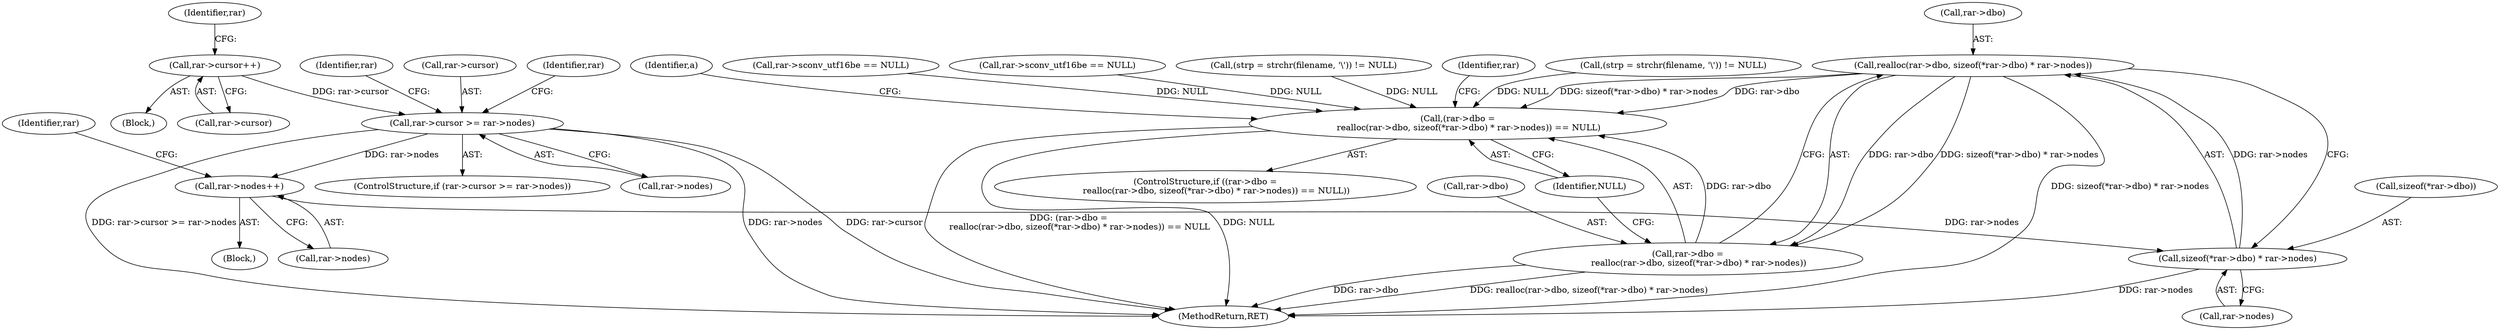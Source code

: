 digraph "0_libarchive_bfcfe6f04ed20db2504db8a254d1f40a1d84eb28_0@API" {
"1001129" [label="(Call,realloc(rar->dbo, sizeof(*rar->dbo) * rar->nodes))"];
"1001133" [label="(Call,sizeof(*rar->dbo) * rar->nodes)"];
"1001119" [label="(Call,rar->nodes++)"];
"1001111" [label="(Call,rar->cursor >= rar->nodes)"];
"1001106" [label="(Call,rar->cursor++)"];
"1001124" [label="(Call,(rar->dbo =\n        realloc(rar->dbo, sizeof(*rar->dbo) * rar->nodes)) == NULL)"];
"1001125" [label="(Call,rar->dbo =\n        realloc(rar->dbo, sizeof(*rar->dbo) * rar->nodes))"];
"1001129" [label="(Call,realloc(rar->dbo, sizeof(*rar->dbo) * rar->nodes))"];
"1001147" [label="(Identifier,a)"];
"1000953" [label="(Call,rar->sconv_utf16be == NULL)"];
"1001106" [label="(Call,rar->cursor++)"];
"1001127" [label="(Identifier,rar)"];
"1001124" [label="(Call,(rar->dbo =\n        realloc(rar->dbo, sizeof(*rar->dbo) * rar->nodes)) == NULL)"];
"1001754" [label="(MethodReturn,RET)"];
"1001112" [label="(Call,rar->cursor)"];
"1001111" [label="(Call,rar->cursor >= rar->nodes)"];
"1000971" [label="(Call,rar->sconv_utf16be == NULL)"];
"1001125" [label="(Call,rar->dbo =\n        realloc(rar->dbo, sizeof(*rar->dbo) * rar->nodes))"];
"1001120" [label="(Call,rar->nodes)"];
"1001126" [label="(Call,rar->dbo)"];
"1001130" [label="(Call,rar->dbo)"];
"1001100" [label="(Block,)"];
"1001044" [label="(Call,(strp = strchr(filename, '\\')) != NULL)"];
"1001107" [label="(Call,rar->cursor)"];
"1001123" [label="(ControlStructure,if ((rar->dbo =\n        realloc(rar->dbo, sizeof(*rar->dbo) * rar->nodes)) == NULL))"];
"1001118" [label="(Block,)"];
"1001157" [label="(Identifier,rar)"];
"1001119" [label="(Call,rar->nodes++)"];
"1001064" [label="(Call,(strp = strchr(filename, '\\')) != NULL)"];
"1001139" [label="(Call,rar->nodes)"];
"1001134" [label="(Call,sizeof(*rar->dbo))"];
"1001133" [label="(Call,sizeof(*rar->dbo) * rar->nodes)"];
"1001121" [label="(Identifier,rar)"];
"1001113" [label="(Identifier,rar)"];
"1001193" [label="(Identifier,rar)"];
"1001110" [label="(ControlStructure,if (rar->cursor >= rar->nodes))"];
"1001115" [label="(Call,rar->nodes)"];
"1001142" [label="(Identifier,NULL)"];
"1001129" -> "1001125"  [label="AST: "];
"1001129" -> "1001133"  [label="CFG: "];
"1001130" -> "1001129"  [label="AST: "];
"1001133" -> "1001129"  [label="AST: "];
"1001125" -> "1001129"  [label="CFG: "];
"1001129" -> "1001754"  [label="DDG: sizeof(*rar->dbo) * rar->nodes"];
"1001129" -> "1001124"  [label="DDG: rar->dbo"];
"1001129" -> "1001124"  [label="DDG: sizeof(*rar->dbo) * rar->nodes"];
"1001129" -> "1001125"  [label="DDG: rar->dbo"];
"1001129" -> "1001125"  [label="DDG: sizeof(*rar->dbo) * rar->nodes"];
"1001133" -> "1001129"  [label="DDG: rar->nodes"];
"1001133" -> "1001139"  [label="CFG: "];
"1001134" -> "1001133"  [label="AST: "];
"1001139" -> "1001133"  [label="AST: "];
"1001133" -> "1001754"  [label="DDG: rar->nodes"];
"1001119" -> "1001133"  [label="DDG: rar->nodes"];
"1001119" -> "1001118"  [label="AST: "];
"1001119" -> "1001120"  [label="CFG: "];
"1001120" -> "1001119"  [label="AST: "];
"1001127" -> "1001119"  [label="CFG: "];
"1001111" -> "1001119"  [label="DDG: rar->nodes"];
"1001111" -> "1001110"  [label="AST: "];
"1001111" -> "1001115"  [label="CFG: "];
"1001112" -> "1001111"  [label="AST: "];
"1001115" -> "1001111"  [label="AST: "];
"1001121" -> "1001111"  [label="CFG: "];
"1001193" -> "1001111"  [label="CFG: "];
"1001111" -> "1001754"  [label="DDG: rar->cursor >= rar->nodes"];
"1001111" -> "1001754"  [label="DDG: rar->nodes"];
"1001111" -> "1001754"  [label="DDG: rar->cursor"];
"1001106" -> "1001111"  [label="DDG: rar->cursor"];
"1001106" -> "1001100"  [label="AST: "];
"1001106" -> "1001107"  [label="CFG: "];
"1001107" -> "1001106"  [label="AST: "];
"1001113" -> "1001106"  [label="CFG: "];
"1001124" -> "1001123"  [label="AST: "];
"1001124" -> "1001142"  [label="CFG: "];
"1001125" -> "1001124"  [label="AST: "];
"1001142" -> "1001124"  [label="AST: "];
"1001147" -> "1001124"  [label="CFG: "];
"1001157" -> "1001124"  [label="CFG: "];
"1001124" -> "1001754"  [label="DDG: (rar->dbo =\n        realloc(rar->dbo, sizeof(*rar->dbo) * rar->nodes)) == NULL"];
"1001124" -> "1001754"  [label="DDG: NULL"];
"1001125" -> "1001124"  [label="DDG: rar->dbo"];
"1001044" -> "1001124"  [label="DDG: NULL"];
"1000953" -> "1001124"  [label="DDG: NULL"];
"1000971" -> "1001124"  [label="DDG: NULL"];
"1001064" -> "1001124"  [label="DDG: NULL"];
"1001126" -> "1001125"  [label="AST: "];
"1001142" -> "1001125"  [label="CFG: "];
"1001125" -> "1001754"  [label="DDG: realloc(rar->dbo, sizeof(*rar->dbo) * rar->nodes)"];
"1001125" -> "1001754"  [label="DDG: rar->dbo"];
}
